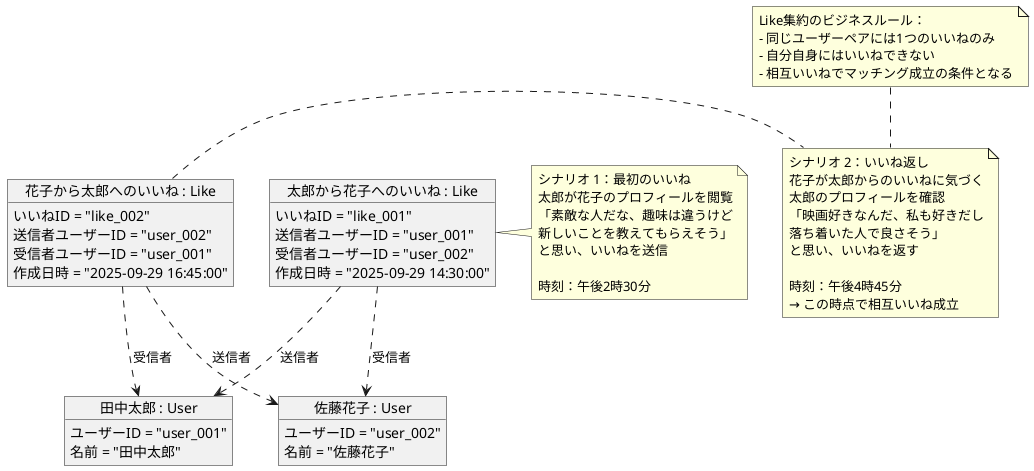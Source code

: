 @startuml like-example
skinparam objectStyle class

' Like集約の具体例
object "太郎から花子へのいいね : Like" as like1 {
  いいねID = "like_001"
  送信者ユーザーID = "user_001"
  受信者ユーザーID = "user_002"
  作成日時 = "2025-09-29 14:30:00"
}

object "花子から太郎へのいいね : Like" as like2 {
  いいねID = "like_002"
  送信者ユーザーID = "user_002"
  受信者ユーザーID = "user_001"
  作成日時 = "2025-09-29 16:45:00"
}

' 参照先ユーザー（簡略表示）
object "田中太郎 : User" as user1 {
  ユーザーID = "user_001"
  名前 = "田中太郎"
}

object "佐藤花子 : User" as user2 {
  ユーザーID = "user_002"
  名前 = "佐藤花子"
}

' 参照関係（点線で表現）
like1 ..> user1 : 送信者
like1 ..> user2 : 受信者
like2 ..> user2 : 送信者
like2 ..> user1 : 受信者

note right of like1
  シナリオ 1：最初のいいね
  太郎が花子のプロフィールを閲覧
  「素敵な人だな、趣味は違うけど
  新しいことを教えてもらえそう」
  と思い、いいねを送信
  
  時刻：午後2時30分
end note

note right of like2
  シナリオ 2：いいね返し
  花子が太郎からのいいねに気づく
  太郎のプロフィールを確認
  「映画好きなんだ、私も好きだし
  落ち着いた人で良さそう」
  と思い、いいねを返す
  
  時刻：午後4時45分
  → この時点で相互いいね成立
end note

note top
  Like集約のビジネスルール：
  - 同じユーザーペアには1つのいいねのみ
  - 自分自身にはいいねできない
  - 相互いいねでマッチング成立の条件となる
end note

@enduml
